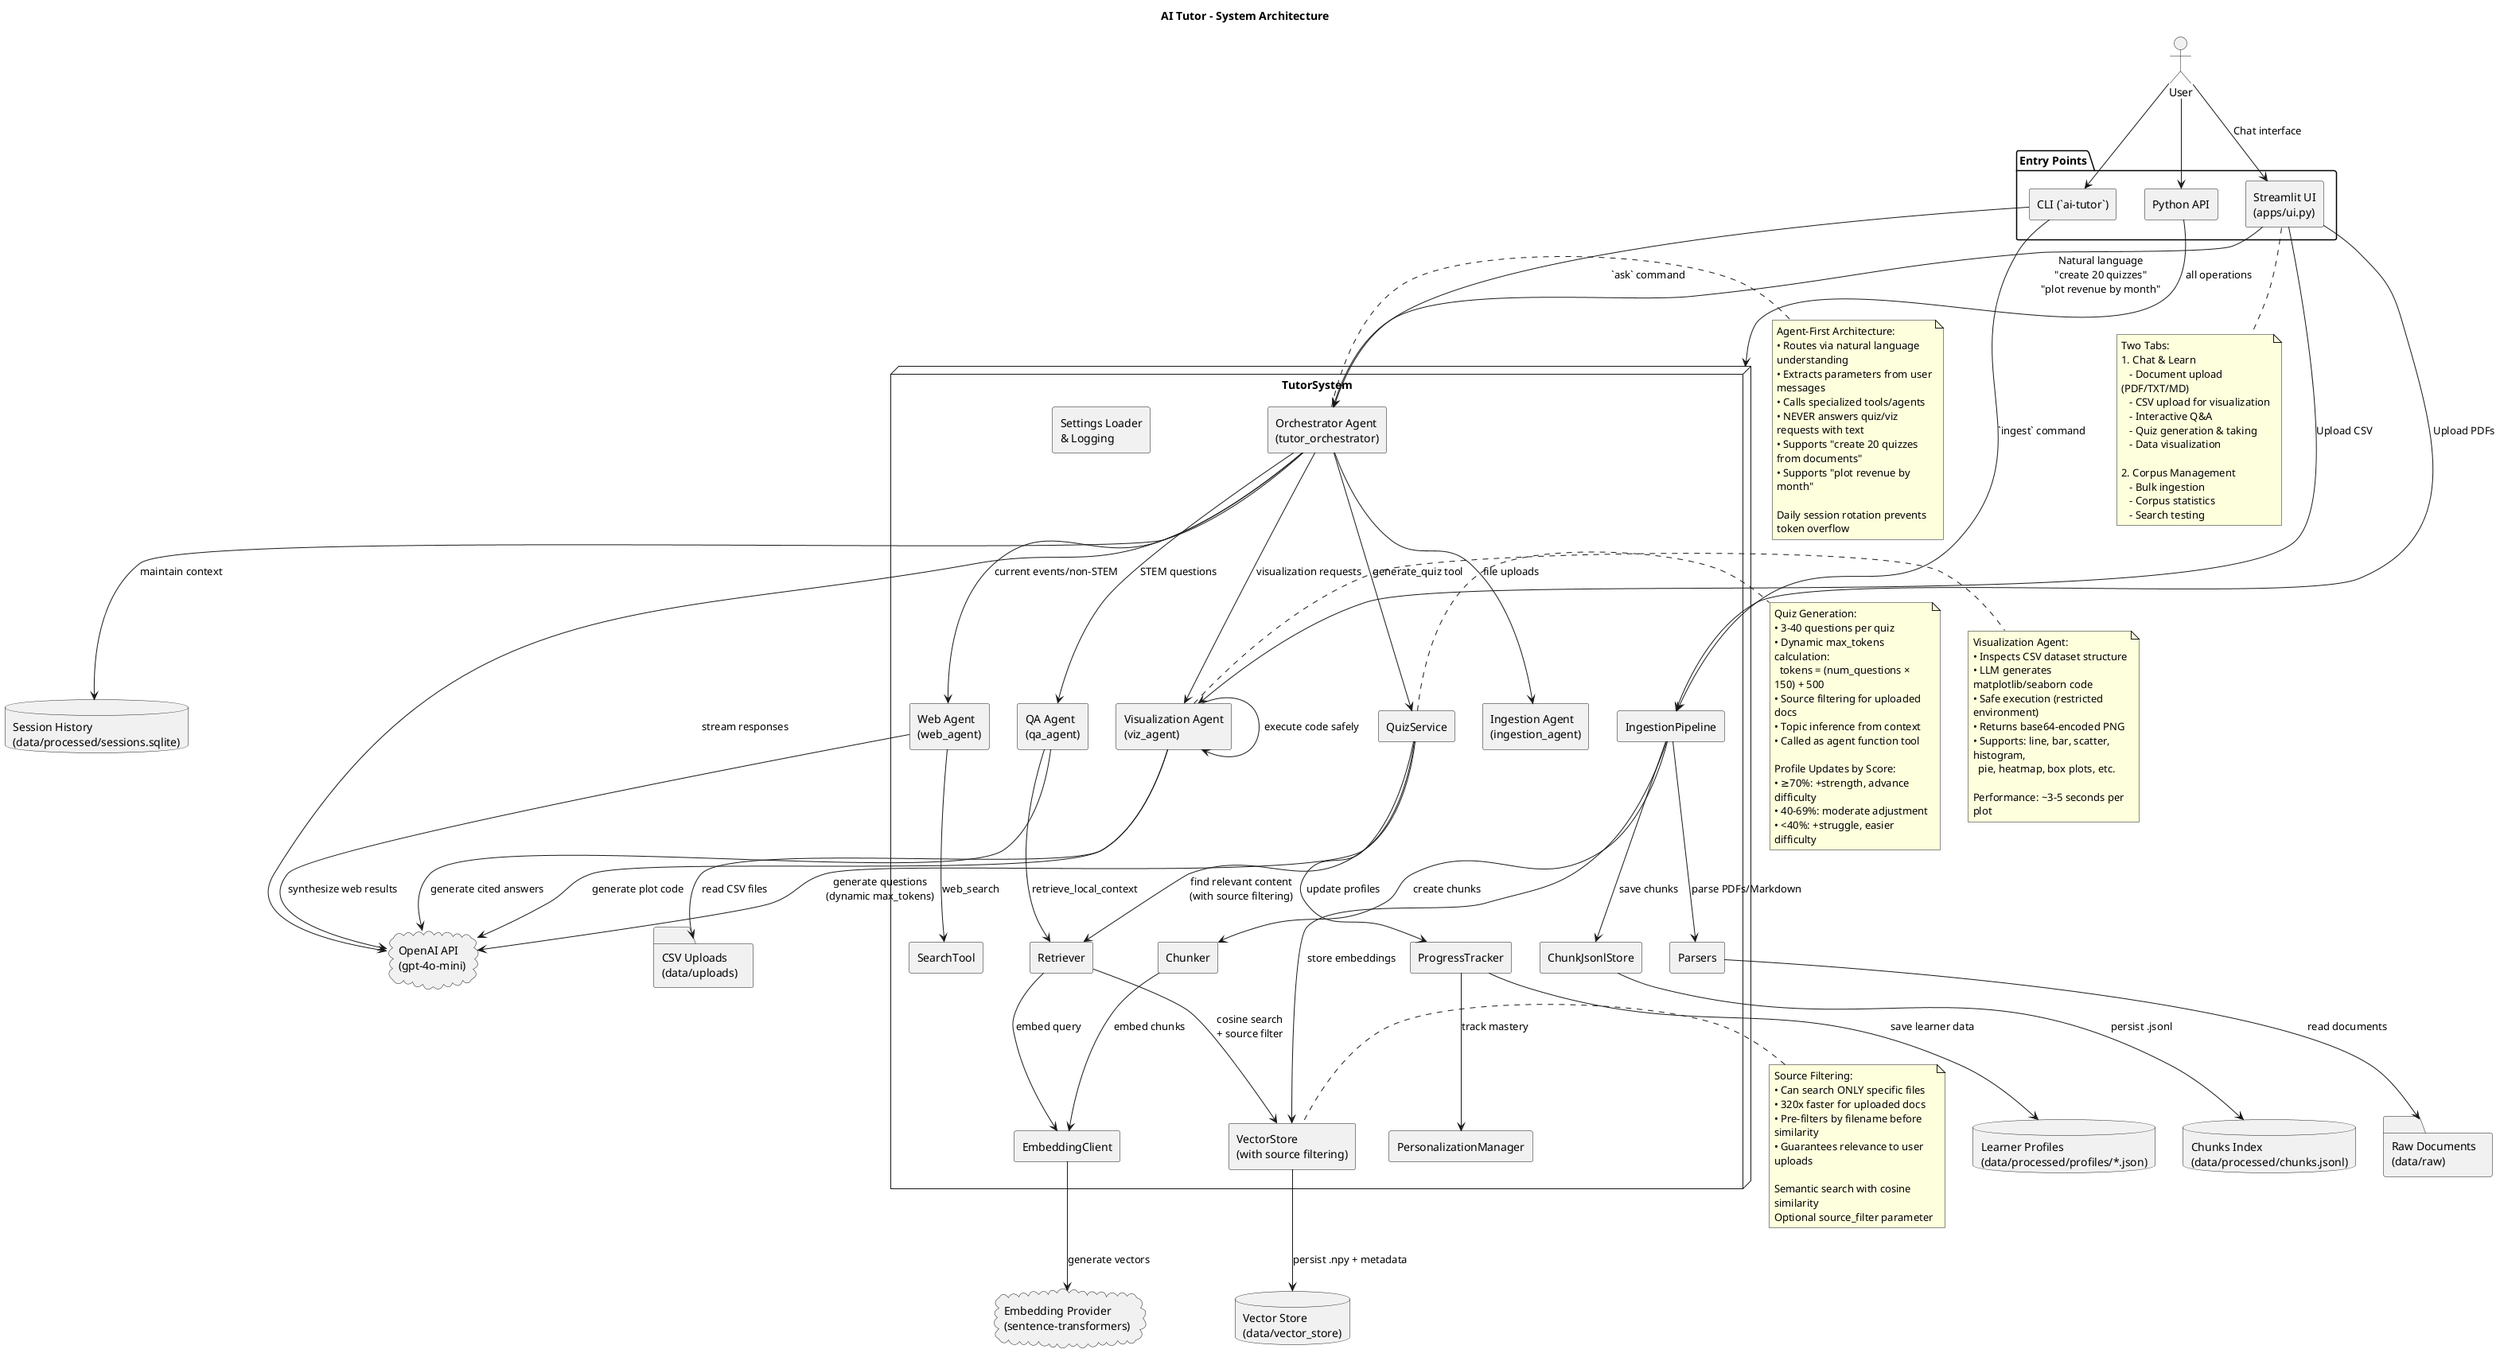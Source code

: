 @startuml
skinparam componentStyle rectangle
skinparam wrapWidth 200
skinparam maxMessageSize 200
title AI Tutor – System Architecture

actor User

package "Entry Points" {
  component "Streamlit UI\n(apps/ui.py)" as UI
  component "CLI (`ai-tutor`)" as CLI
  component "Python API" as PythonAPI
}

node "TutorSystem" as TutorSystem {
  component "Settings Loader\n& Logging" as Settings
  component "IngestionPipeline" as Ingestion
  component "Orchestrator Agent\n(tutor_orchestrator)" as Orchestrator
  component "QA Agent\n(qa_agent)" as QA
  component "Web Agent\n(web_agent)" as Web
  component "Visualization Agent\n(viz_agent)" as VizAgent
  component "Ingestion Agent\n(ingestion_agent)" as IngestionAgent
  component "Retriever" as Retriever
  component "EmbeddingClient" as EmbeddingClient
  component "SearchTool" as SearchTool
  component "VectorStore\n(with source filtering)" as VectorStore
  component "ChunkJsonlStore" as ChunkStore
  component "QuizService" as QuizService
  component "ProgressTracker" as ProgressTracker
  component "PersonalizationManager" as Personalizer
  component "Parsers" as Parsers
  component "Chunker" as Chunker
}

database "Vector Store\n(data/vector_store)" as VectorFS
database "Chunks Index\n(data/processed/chunks.jsonl)" as ChunkFS
database "Learner Profiles\n(data/processed/profiles/*.json)" as ProfileFS
database "Session History\n(data/processed/sessions.sqlite)" as SessionFS
folder "Raw Documents\n(data/raw)" as RawDocs
folder "CSV Uploads\n(data/uploads)" as CSVUploads
cloud "OpenAI API\n(gpt-4o-mini)" as OpenAI
cloud "Embedding Provider\n(sentence-transformers)" as EmbeddingProvider

User --> UI : Chat interface
User --> CLI
User --> PythonAPI

UI --> Orchestrator : Natural language\n"create 20 quizzes"\n"plot revenue by month"
UI --> Ingestion : Upload PDFs
UI --> VizAgent : Upload CSV
CLI --> Ingestion : `ingest` command
CLI --> Orchestrator : `ask` command
PythonAPI --> TutorSystem : all operations

Ingestion --> Parsers : parse PDFs/Markdown
Parsers --> RawDocs : read documents
Ingestion --> Chunker : create chunks
Chunker --> EmbeddingClient : embed chunks
EmbeddingClient --> EmbeddingProvider : generate vectors
Ingestion --> VectorStore : store embeddings
VectorStore --> VectorFS : persist .npy + metadata
Ingestion --> ChunkStore : save chunks
ChunkStore --> ChunkFS : persist .jsonl

Orchestrator --> QA : STEM questions
Orchestrator --> Web : current events/non-STEM
Orchestrator --> IngestionAgent : file uploads
Orchestrator --> QuizService : generate_quiz tool
Orchestrator --> VizAgent : visualization requests
Orchestrator --> SessionFS : maintain context

QA --> Retriever : retrieve_local_context
Retriever --> EmbeddingClient : embed query
Retriever --> VectorStore : cosine search\n+ source filter
Web --> SearchTool : web_search

QuizService --> Retriever : find relevant content\n(with source filtering)
QuizService --> OpenAI : generate questions\n(dynamic max_tokens)
QuizService --> ProgressTracker : update profiles
ProgressTracker --> ProfileFS : save learner data
ProgressTracker --> Personalizer : track mastery

VizAgent --> CSVUploads : read CSV files
VizAgent --> OpenAI : generate plot code
VizAgent --> VizAgent : execute code safely

Orchestrator --> OpenAI : stream responses
QA --> OpenAI : generate cited answers
Web --> OpenAI : synthesize web results

note right of Orchestrator
  Agent-First Architecture:
  • Routes via natural language understanding
  • Extracts parameters from user messages
  • Calls specialized tools/agents
  • NEVER answers quiz/viz requests with text
  • Supports "create 20 quizzes from documents"
  • Supports "plot revenue by month"
  
  Daily session rotation prevents token overflow
end note

note right of QuizService
  Quiz Generation:
  • 3-40 questions per quiz
  • Dynamic max_tokens calculation:
    tokens = (num_questions × 150) + 500
  • Source filtering for uploaded docs
  • Topic inference from context
  • Called as agent function tool
  
  Profile Updates by Score:
  • ≥70%: +strength, advance difficulty
  • 40-69%: moderate adjustment
  • <40%: +struggle, easier difficulty
end note

note right of VizAgent
  Visualization Agent:
  • Inspects CSV dataset structure
  • LLM generates matplotlib/seaborn code
  • Safe execution (restricted environment)
  • Returns base64-encoded PNG
  • Supports: line, bar, scatter, histogram,
    pie, heatmap, box plots, etc.
  
  Performance: ~3-5 seconds per plot
end note

note left of VectorStore
  Source Filtering:
  • Can search ONLY specific files
  • 320x faster for uploaded docs
  • Pre-filters by filename before similarity
  • Guarantees relevance to user uploads
  
  Semantic search with cosine similarity
  Optional source_filter parameter
end note

note bottom of UI
  Two Tabs:
  1. Chat & Learn
     - Document upload (PDF/TXT/MD)
     - CSV upload for visualization
     - Interactive Q&A
     - Quiz generation & taking
     - Data visualization
  
  2. Corpus Management
     - Bulk ingestion
     - Corpus statistics
     - Search testing
end note

@enduml
